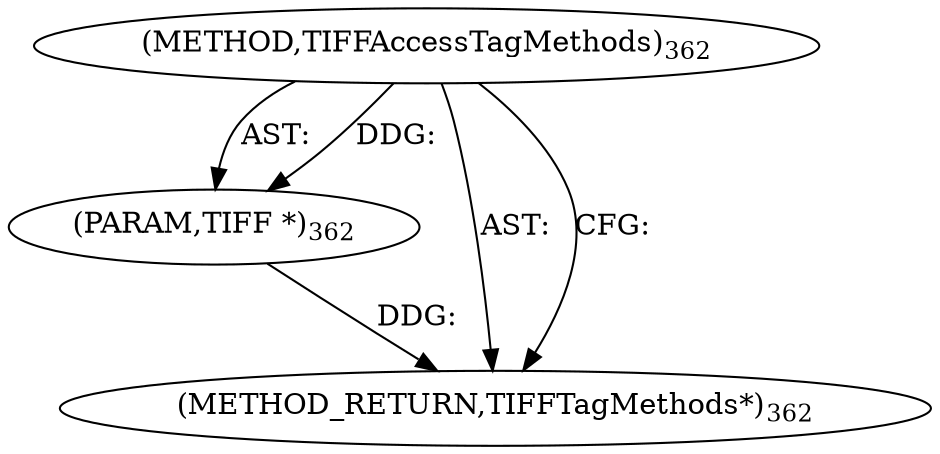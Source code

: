 digraph "TIFFAccessTagMethods" {  
"8494" [label = <(METHOD,TIFFAccessTagMethods)<SUB>362</SUB>> ]
"8495" [label = <(PARAM,TIFF *)<SUB>362</SUB>> ]
"8496" [label = <(METHOD_RETURN,TIFFTagMethods*)<SUB>362</SUB>> ]
  "8494" -> "8495"  [ label = "AST: "] 
  "8494" -> "8496"  [ label = "AST: "] 
  "8494" -> "8496"  [ label = "CFG: "] 
  "8495" -> "8496"  [ label = "DDG: "] 
  "8494" -> "8495"  [ label = "DDG: "] 
}
